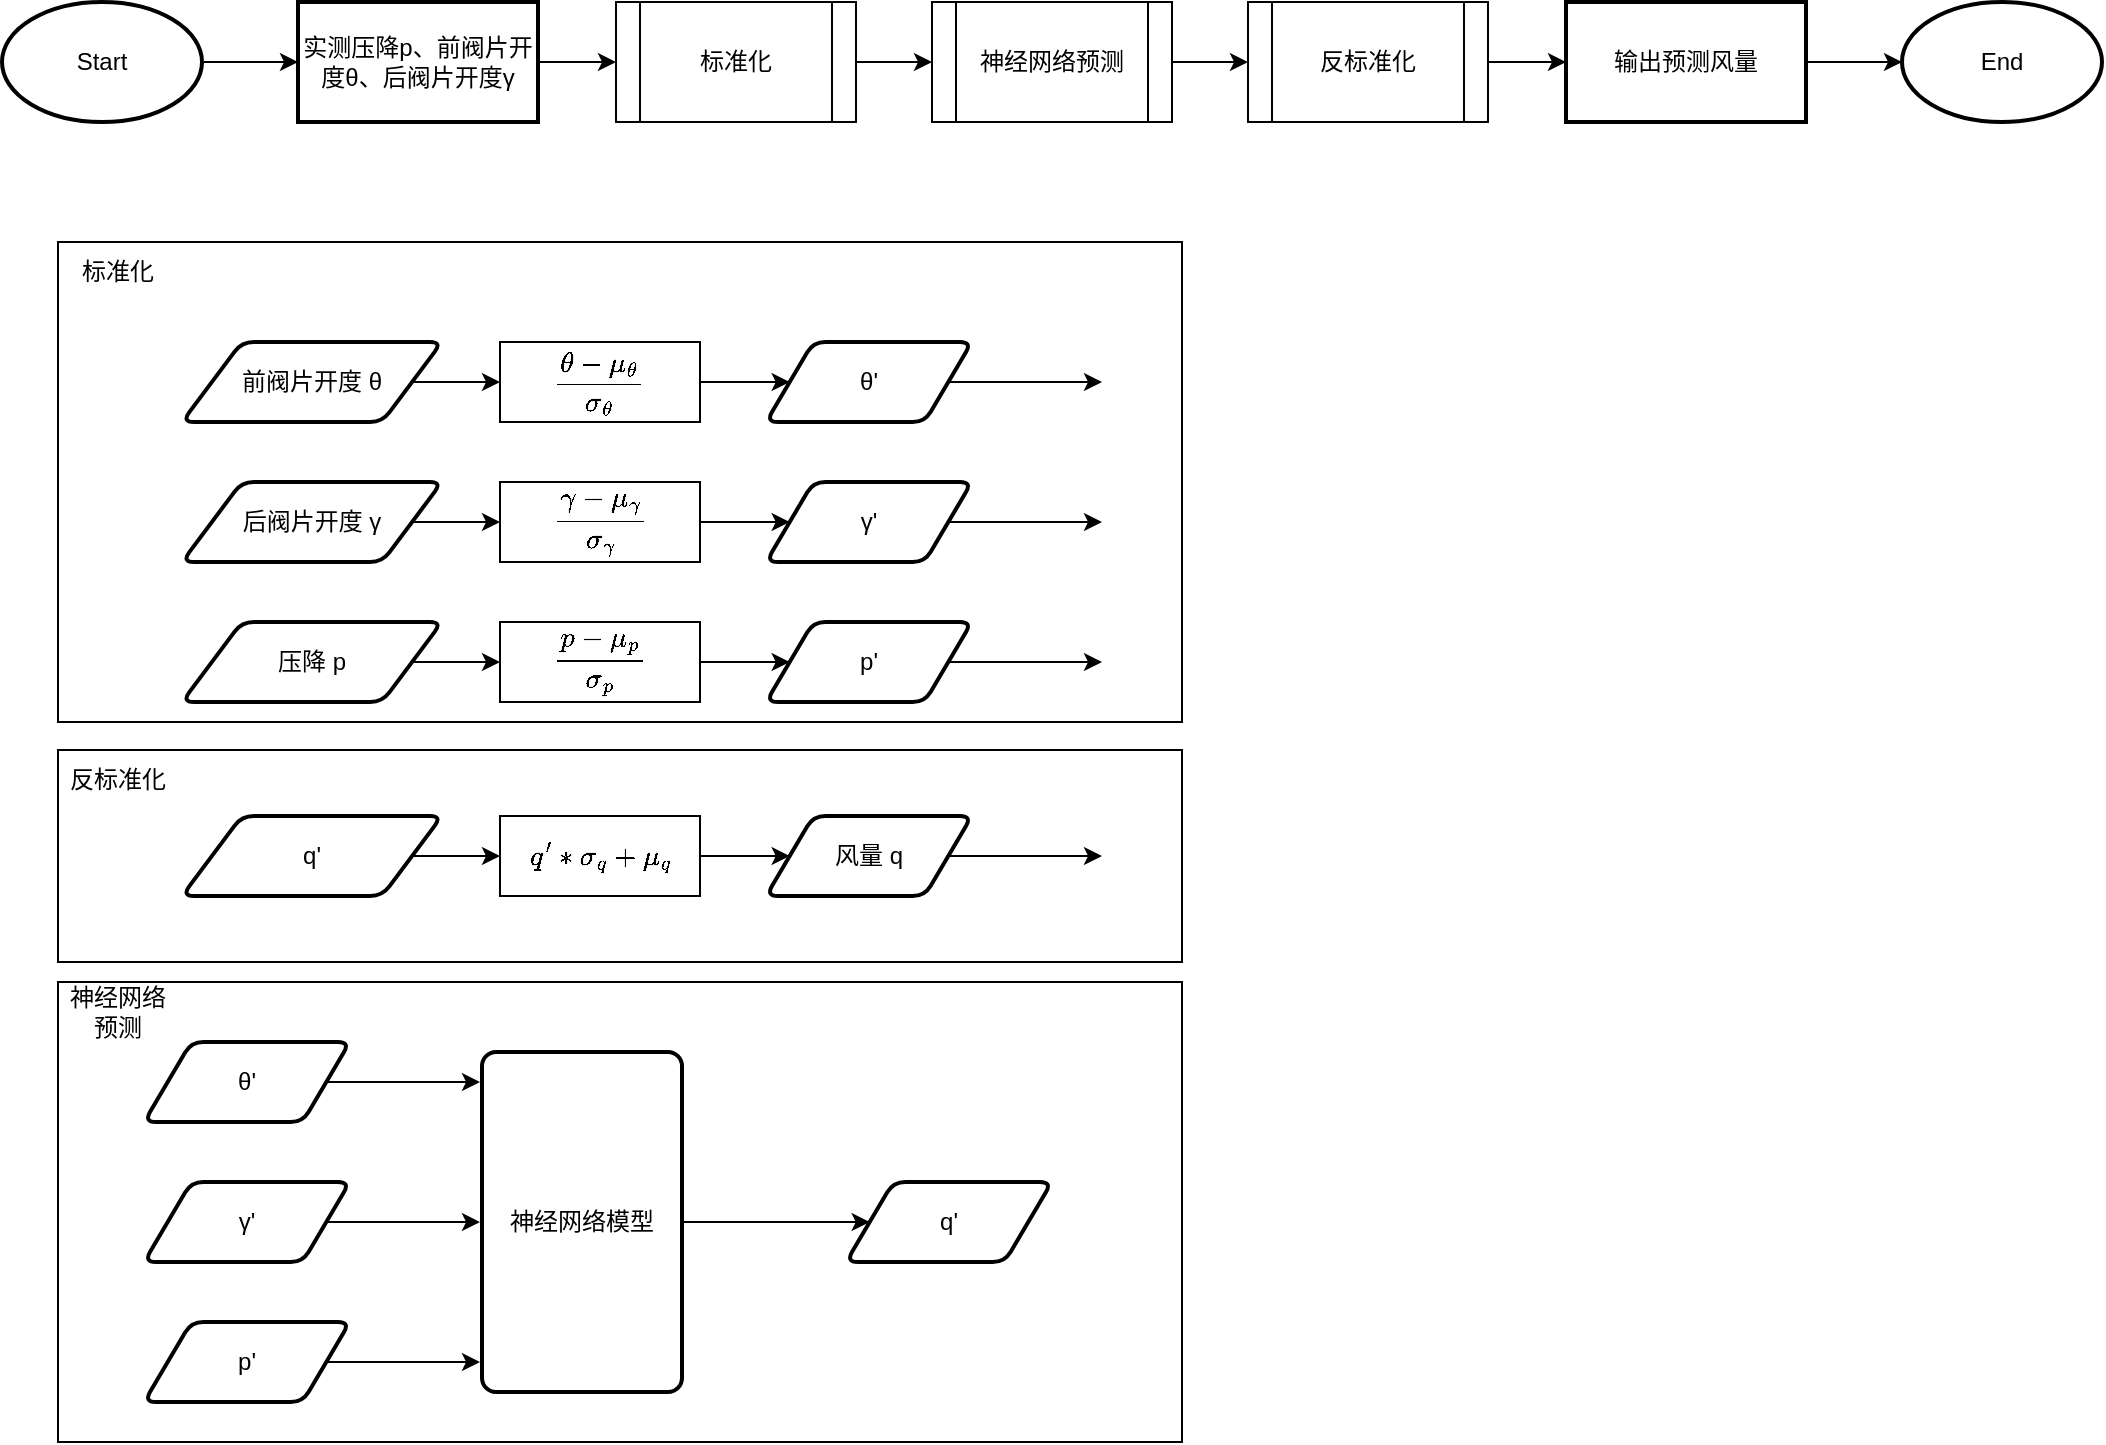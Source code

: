 <mxfile version="21.5.2" type="device">
  <diagram name="第 1 页" id="NSDE08G9FTS4Pvcmb41p">
    <mxGraphModel dx="865" dy="492" grid="1" gridSize="10" guides="1" tooltips="1" connect="1" arrows="1" fold="1" page="1" pageScale="1" pageWidth="1169" pageHeight="827" math="1" shadow="0">
      <root>
        <mxCell id="0" />
        <mxCell id="1" parent="0" />
        <mxCell id="uRK713DsQqLtr2tAJrWb-23" value="" style="rounded=0;whiteSpace=wrap;html=1;" vertex="1" parent="1">
          <mxGeometry x="78" y="160" width="562" height="240" as="geometry" />
        </mxCell>
        <mxCell id="lAnI6LW0uGow_RL-pVpy-4" value="" style="edgeStyle=orthogonalEdgeStyle;rounded=0;orthogonalLoop=1;jettySize=auto;html=1;" parent="1" source="lAnI6LW0uGow_RL-pVpy-2" target="lAnI6LW0uGow_RL-pVpy-3" edge="1">
          <mxGeometry relative="1" as="geometry" />
        </mxCell>
        <mxCell id="lAnI6LW0uGow_RL-pVpy-2" value="Start" style="strokeWidth=2;html=1;shape=mxgraph.flowchart.start_1;whiteSpace=wrap;flipH=0;" parent="1" vertex="1">
          <mxGeometry x="50" y="40" width="100" height="60" as="geometry" />
        </mxCell>
        <mxCell id="lAnI6LW0uGow_RL-pVpy-14" style="edgeStyle=orthogonalEdgeStyle;rounded=0;orthogonalLoop=1;jettySize=auto;html=1;" parent="1" source="lAnI6LW0uGow_RL-pVpy-3" target="lAnI6LW0uGow_RL-pVpy-13" edge="1">
          <mxGeometry relative="1" as="geometry" />
        </mxCell>
        <mxCell id="lAnI6LW0uGow_RL-pVpy-3" value="实测压降p、前阀片开度θ、后阀片开度γ" style="whiteSpace=wrap;html=1;strokeWidth=2;flipH=0;" parent="1" vertex="1">
          <mxGeometry x="198" y="40" width="120" height="60" as="geometry" />
        </mxCell>
        <mxCell id="lAnI6LW0uGow_RL-pVpy-20" style="edgeStyle=orthogonalEdgeStyle;rounded=0;orthogonalLoop=1;jettySize=auto;html=1;" parent="1" source="lAnI6LW0uGow_RL-pVpy-11" target="lAnI6LW0uGow_RL-pVpy-19" edge="1">
          <mxGeometry relative="1" as="geometry" />
        </mxCell>
        <mxCell id="lAnI6LW0uGow_RL-pVpy-11" value="输出预测风量" style="whiteSpace=wrap;html=1;strokeWidth=2;flipH=0;" parent="1" vertex="1">
          <mxGeometry x="832" y="40" width="120" height="60" as="geometry" />
        </mxCell>
        <mxCell id="uRK713DsQqLtr2tAJrWb-37" style="edgeStyle=orthogonalEdgeStyle;rounded=0;orthogonalLoop=1;jettySize=auto;html=1;" edge="1" parent="1" source="lAnI6LW0uGow_RL-pVpy-13" target="uRK713DsQqLtr2tAJrWb-36">
          <mxGeometry relative="1" as="geometry" />
        </mxCell>
        <mxCell id="lAnI6LW0uGow_RL-pVpy-13" value="标准化" style="shape=process;whiteSpace=wrap;html=1;backgroundOutline=1;flipH=0;" parent="1" vertex="1">
          <mxGeometry x="357" y="40" width="120" height="60" as="geometry" />
        </mxCell>
        <mxCell id="lAnI6LW0uGow_RL-pVpy-18" style="edgeStyle=orthogonalEdgeStyle;rounded=0;orthogonalLoop=1;jettySize=auto;html=1;" parent="1" source="lAnI6LW0uGow_RL-pVpy-16" target="lAnI6LW0uGow_RL-pVpy-11" edge="1">
          <mxGeometry relative="1" as="geometry" />
        </mxCell>
        <mxCell id="lAnI6LW0uGow_RL-pVpy-16" value="反标准化" style="shape=process;whiteSpace=wrap;html=1;backgroundOutline=1;flipH=0;" parent="1" vertex="1">
          <mxGeometry x="673" y="40" width="120" height="60" as="geometry" />
        </mxCell>
        <mxCell id="lAnI6LW0uGow_RL-pVpy-19" value="End" style="strokeWidth=2;html=1;shape=mxgraph.flowchart.start_1;whiteSpace=wrap;flipH=0;" parent="1" vertex="1">
          <mxGeometry x="1000" y="40" width="100" height="60" as="geometry" />
        </mxCell>
        <mxCell id="uRK713DsQqLtr2tAJrWb-13" style="edgeStyle=orthogonalEdgeStyle;rounded=0;orthogonalLoop=1;jettySize=auto;html=1;" edge="1" parent="1" source="lAnI6LW0uGow_RL-pVpy-27" target="uRK713DsQqLtr2tAJrWb-1">
          <mxGeometry relative="1" as="geometry" />
        </mxCell>
        <mxCell id="lAnI6LW0uGow_RL-pVpy-27" value="前阀片开度 θ" style="shape=parallelogram;html=1;strokeWidth=2;perimeter=parallelogramPerimeter;whiteSpace=wrap;rounded=1;arcSize=12;size=0.23;" parent="1" vertex="1">
          <mxGeometry x="140" y="210" width="130" height="40" as="geometry" />
        </mxCell>
        <mxCell id="uRK713DsQqLtr2tAJrWb-15" style="edgeStyle=orthogonalEdgeStyle;rounded=0;orthogonalLoop=1;jettySize=auto;html=1;" edge="1" parent="1" source="lAnI6LW0uGow_RL-pVpy-28" target="uRK713DsQqLtr2tAJrWb-7">
          <mxGeometry relative="1" as="geometry" />
        </mxCell>
        <mxCell id="lAnI6LW0uGow_RL-pVpy-28" value="后阀片开度 γ" style="shape=parallelogram;html=1;strokeWidth=2;perimeter=parallelogramPerimeter;whiteSpace=wrap;rounded=1;arcSize=12;size=0.23;" parent="1" vertex="1">
          <mxGeometry x="140" y="280" width="130" height="40" as="geometry" />
        </mxCell>
        <mxCell id="uRK713DsQqLtr2tAJrWb-17" style="edgeStyle=orthogonalEdgeStyle;rounded=0;orthogonalLoop=1;jettySize=auto;html=1;" edge="1" parent="1" source="lAnI6LW0uGow_RL-pVpy-29" target="uRK713DsQqLtr2tAJrWb-8">
          <mxGeometry relative="1" as="geometry" />
        </mxCell>
        <mxCell id="lAnI6LW0uGow_RL-pVpy-29" value="压降 p" style="shape=parallelogram;html=1;strokeWidth=2;perimeter=parallelogramPerimeter;whiteSpace=wrap;rounded=1;arcSize=12;size=0.23;flipH=0;" parent="1" vertex="1">
          <mxGeometry x="140" y="350" width="130" height="40" as="geometry" />
        </mxCell>
        <mxCell id="uRK713DsQqLtr2tAJrWb-14" style="edgeStyle=orthogonalEdgeStyle;rounded=0;orthogonalLoop=1;jettySize=auto;html=1;" edge="1" parent="1" source="uRK713DsQqLtr2tAJrWb-1" target="uRK713DsQqLtr2tAJrWb-10">
          <mxGeometry relative="1" as="geometry" />
        </mxCell>
        <mxCell id="uRK713DsQqLtr2tAJrWb-1" value="$$\frac{\theta - μ_{\theta}}{\sigma_\theta}$$" style="rounded=0;whiteSpace=wrap;html=1;" vertex="1" parent="1">
          <mxGeometry x="299" y="210" width="100" height="40" as="geometry" />
        </mxCell>
        <mxCell id="uRK713DsQqLtr2tAJrWb-16" style="edgeStyle=orthogonalEdgeStyle;rounded=0;orthogonalLoop=1;jettySize=auto;html=1;" edge="1" parent="1" source="uRK713DsQqLtr2tAJrWb-7" target="uRK713DsQqLtr2tAJrWb-11">
          <mxGeometry relative="1" as="geometry" />
        </mxCell>
        <mxCell id="uRK713DsQqLtr2tAJrWb-7" value="$$\frac{\gamma - μ_{\gamma}}{\sigma_\gamma}$$" style="rounded=0;whiteSpace=wrap;html=1;" vertex="1" parent="1">
          <mxGeometry x="299" y="280" width="100" height="40" as="geometry" />
        </mxCell>
        <mxCell id="uRK713DsQqLtr2tAJrWb-18" style="edgeStyle=orthogonalEdgeStyle;rounded=0;orthogonalLoop=1;jettySize=auto;html=1;" edge="1" parent="1" source="uRK713DsQqLtr2tAJrWb-8" target="uRK713DsQqLtr2tAJrWb-12">
          <mxGeometry relative="1" as="geometry" />
        </mxCell>
        <mxCell id="uRK713DsQqLtr2tAJrWb-8" value="$$\frac{p - μ_{p}}{\sigma_p}$$" style="rounded=0;whiteSpace=wrap;html=1;flipH=0;" vertex="1" parent="1">
          <mxGeometry x="299" y="350" width="100" height="40" as="geometry" />
        </mxCell>
        <mxCell id="uRK713DsQqLtr2tAJrWb-19" style="edgeStyle=orthogonalEdgeStyle;rounded=0;orthogonalLoop=1;jettySize=auto;html=1;" edge="1" parent="1" source="uRK713DsQqLtr2tAJrWb-10">
          <mxGeometry relative="1" as="geometry">
            <mxPoint x="600" y="230" as="targetPoint" />
          </mxGeometry>
        </mxCell>
        <mxCell id="uRK713DsQqLtr2tAJrWb-10" value="θ&#39;" style="shape=parallelogram;html=1;strokeWidth=2;perimeter=parallelogramPerimeter;whiteSpace=wrap;rounded=1;arcSize=12;size=0.23;" vertex="1" parent="1">
          <mxGeometry x="432" y="210" width="103" height="40" as="geometry" />
        </mxCell>
        <mxCell id="uRK713DsQqLtr2tAJrWb-20" style="edgeStyle=orthogonalEdgeStyle;rounded=0;orthogonalLoop=1;jettySize=auto;html=1;" edge="1" parent="1" source="uRK713DsQqLtr2tAJrWb-11">
          <mxGeometry relative="1" as="geometry">
            <mxPoint x="600" y="300" as="targetPoint" />
          </mxGeometry>
        </mxCell>
        <mxCell id="uRK713DsQqLtr2tAJrWb-11" value="γ&#39;" style="shape=parallelogram;html=1;strokeWidth=2;perimeter=parallelogramPerimeter;whiteSpace=wrap;rounded=1;arcSize=12;size=0.23;" vertex="1" parent="1">
          <mxGeometry x="432" y="280" width="103" height="40" as="geometry" />
        </mxCell>
        <mxCell id="uRK713DsQqLtr2tAJrWb-21" style="edgeStyle=orthogonalEdgeStyle;rounded=0;orthogonalLoop=1;jettySize=auto;html=1;" edge="1" parent="1" source="uRK713DsQqLtr2tAJrWb-12">
          <mxGeometry relative="1" as="geometry">
            <mxPoint x="600" y="370" as="targetPoint" />
          </mxGeometry>
        </mxCell>
        <mxCell id="uRK713DsQqLtr2tAJrWb-12" value="p&#39;" style="shape=parallelogram;html=1;strokeWidth=2;perimeter=parallelogramPerimeter;whiteSpace=wrap;rounded=1;arcSize=12;size=0.23;flipH=0;" vertex="1" parent="1">
          <mxGeometry x="432" y="350" width="103" height="40" as="geometry" />
        </mxCell>
        <mxCell id="uRK713DsQqLtr2tAJrWb-25" value="标准化" style="text;html=1;strokeColor=none;fillColor=none;align=center;verticalAlign=middle;whiteSpace=wrap;rounded=0;" vertex="1" parent="1">
          <mxGeometry x="78" y="160" width="60" height="30" as="geometry" />
        </mxCell>
        <mxCell id="uRK713DsQqLtr2tAJrWb-26" value="" style="rounded=0;whiteSpace=wrap;html=1;" vertex="1" parent="1">
          <mxGeometry x="78" y="414" width="562" height="106" as="geometry" />
        </mxCell>
        <mxCell id="uRK713DsQqLtr2tAJrWb-29" style="edgeStyle=orthogonalEdgeStyle;rounded=0;orthogonalLoop=1;jettySize=auto;html=1;" edge="1" source="uRK713DsQqLtr2tAJrWb-30" target="uRK713DsQqLtr2tAJrWb-32" parent="1">
          <mxGeometry relative="1" as="geometry" />
        </mxCell>
        <mxCell id="uRK713DsQqLtr2tAJrWb-30" value="q&#39;" style="shape=parallelogram;html=1;strokeWidth=2;perimeter=parallelogramPerimeter;whiteSpace=wrap;rounded=1;arcSize=12;size=0.23;" vertex="1" parent="1">
          <mxGeometry x="140" y="447" width="130" height="40" as="geometry" />
        </mxCell>
        <mxCell id="uRK713DsQqLtr2tAJrWb-31" style="edgeStyle=orthogonalEdgeStyle;rounded=0;orthogonalLoop=1;jettySize=auto;html=1;" edge="1" source="uRK713DsQqLtr2tAJrWb-32" target="uRK713DsQqLtr2tAJrWb-34" parent="1">
          <mxGeometry relative="1" as="geometry" />
        </mxCell>
        <mxCell id="uRK713DsQqLtr2tAJrWb-32" value="$$q’*\sigma_q+\mu_q$$" style="rounded=0;whiteSpace=wrap;html=1;" vertex="1" parent="1">
          <mxGeometry x="299" y="447" width="100" height="40" as="geometry" />
        </mxCell>
        <mxCell id="uRK713DsQqLtr2tAJrWb-33" style="edgeStyle=orthogonalEdgeStyle;rounded=0;orthogonalLoop=1;jettySize=auto;html=1;" edge="1" source="uRK713DsQqLtr2tAJrWb-34" parent="1">
          <mxGeometry relative="1" as="geometry">
            <mxPoint x="600" y="467" as="targetPoint" />
          </mxGeometry>
        </mxCell>
        <mxCell id="uRK713DsQqLtr2tAJrWb-34" value="风量 q" style="shape=parallelogram;html=1;strokeWidth=2;perimeter=parallelogramPerimeter;whiteSpace=wrap;rounded=1;arcSize=12;size=0.23;" vertex="1" parent="1">
          <mxGeometry x="432" y="447" width="103" height="40" as="geometry" />
        </mxCell>
        <mxCell id="uRK713DsQqLtr2tAJrWb-35" value="反标准化" style="text;html=1;strokeColor=none;fillColor=none;align=center;verticalAlign=middle;whiteSpace=wrap;rounded=0;" vertex="1" parent="1">
          <mxGeometry x="78" y="414" width="60" height="30" as="geometry" />
        </mxCell>
        <mxCell id="uRK713DsQqLtr2tAJrWb-38" style="edgeStyle=orthogonalEdgeStyle;rounded=0;orthogonalLoop=1;jettySize=auto;html=1;" edge="1" parent="1" source="uRK713DsQqLtr2tAJrWb-36" target="lAnI6LW0uGow_RL-pVpy-16">
          <mxGeometry relative="1" as="geometry" />
        </mxCell>
        <mxCell id="uRK713DsQqLtr2tAJrWb-36" value="神经网络预测" style="shape=process;whiteSpace=wrap;html=1;backgroundOutline=1;flipH=0;" vertex="1" parent="1">
          <mxGeometry x="515" y="40" width="120" height="60" as="geometry" />
        </mxCell>
        <mxCell id="uRK713DsQqLtr2tAJrWb-39" value="" style="rounded=0;whiteSpace=wrap;html=1;" vertex="1" parent="1">
          <mxGeometry x="78" y="530" width="562" height="230" as="geometry" />
        </mxCell>
        <mxCell id="uRK713DsQqLtr2tAJrWb-40" value="神经网络预测" style="text;html=1;strokeColor=none;fillColor=none;align=center;verticalAlign=middle;whiteSpace=wrap;rounded=0;" vertex="1" parent="1">
          <mxGeometry x="78" y="530" width="60" height="30" as="geometry" />
        </mxCell>
        <mxCell id="uRK713DsQqLtr2tAJrWb-41" style="edgeStyle=orthogonalEdgeStyle;rounded=0;orthogonalLoop=1;jettySize=auto;html=1;" edge="1" parent="1" source="uRK713DsQqLtr2tAJrWb-42">
          <mxGeometry relative="1" as="geometry">
            <mxPoint x="289" y="580" as="targetPoint" />
          </mxGeometry>
        </mxCell>
        <mxCell id="uRK713DsQqLtr2tAJrWb-42" value="θ&#39;" style="shape=parallelogram;html=1;strokeWidth=2;perimeter=parallelogramPerimeter;whiteSpace=wrap;rounded=1;arcSize=12;size=0.23;" vertex="1" parent="1">
          <mxGeometry x="121" y="560" width="103" height="40" as="geometry" />
        </mxCell>
        <mxCell id="uRK713DsQqLtr2tAJrWb-43" style="edgeStyle=orthogonalEdgeStyle;rounded=0;orthogonalLoop=1;jettySize=auto;html=1;" edge="1" parent="1" source="uRK713DsQqLtr2tAJrWb-44">
          <mxGeometry relative="1" as="geometry">
            <mxPoint x="289" y="650" as="targetPoint" />
          </mxGeometry>
        </mxCell>
        <mxCell id="uRK713DsQqLtr2tAJrWb-44" value="γ&#39;" style="shape=parallelogram;html=1;strokeWidth=2;perimeter=parallelogramPerimeter;whiteSpace=wrap;rounded=1;arcSize=12;size=0.23;" vertex="1" parent="1">
          <mxGeometry x="121" y="630" width="103" height="40" as="geometry" />
        </mxCell>
        <mxCell id="uRK713DsQqLtr2tAJrWb-45" style="edgeStyle=orthogonalEdgeStyle;rounded=0;orthogonalLoop=1;jettySize=auto;html=1;" edge="1" parent="1" source="uRK713DsQqLtr2tAJrWb-46">
          <mxGeometry relative="1" as="geometry">
            <mxPoint x="289" y="720" as="targetPoint" />
          </mxGeometry>
        </mxCell>
        <mxCell id="uRK713DsQqLtr2tAJrWb-46" value="p&#39;" style="shape=parallelogram;html=1;strokeWidth=2;perimeter=parallelogramPerimeter;whiteSpace=wrap;rounded=1;arcSize=12;size=0.23;flipH=0;" vertex="1" parent="1">
          <mxGeometry x="121" y="700" width="103" height="40" as="geometry" />
        </mxCell>
        <mxCell id="uRK713DsQqLtr2tAJrWb-48" value="q&#39;" style="shape=parallelogram;html=1;strokeWidth=2;perimeter=parallelogramPerimeter;whiteSpace=wrap;rounded=1;arcSize=12;size=0.23;" vertex="1" parent="1">
          <mxGeometry x="472" y="630" width="103" height="40" as="geometry" />
        </mxCell>
        <mxCell id="uRK713DsQqLtr2tAJrWb-53" style="edgeStyle=orthogonalEdgeStyle;rounded=0;orthogonalLoop=1;jettySize=auto;html=1;" edge="1" parent="1" source="uRK713DsQqLtr2tAJrWb-52" target="uRK713DsQqLtr2tAJrWb-48">
          <mxGeometry relative="1" as="geometry" />
        </mxCell>
        <mxCell id="uRK713DsQqLtr2tAJrWb-52" value="神经网络模型" style="rounded=1;whiteSpace=wrap;html=1;absoluteArcSize=1;arcSize=14;strokeWidth=2;" vertex="1" parent="1">
          <mxGeometry x="290" y="565" width="100" height="170" as="geometry" />
        </mxCell>
      </root>
    </mxGraphModel>
  </diagram>
</mxfile>

